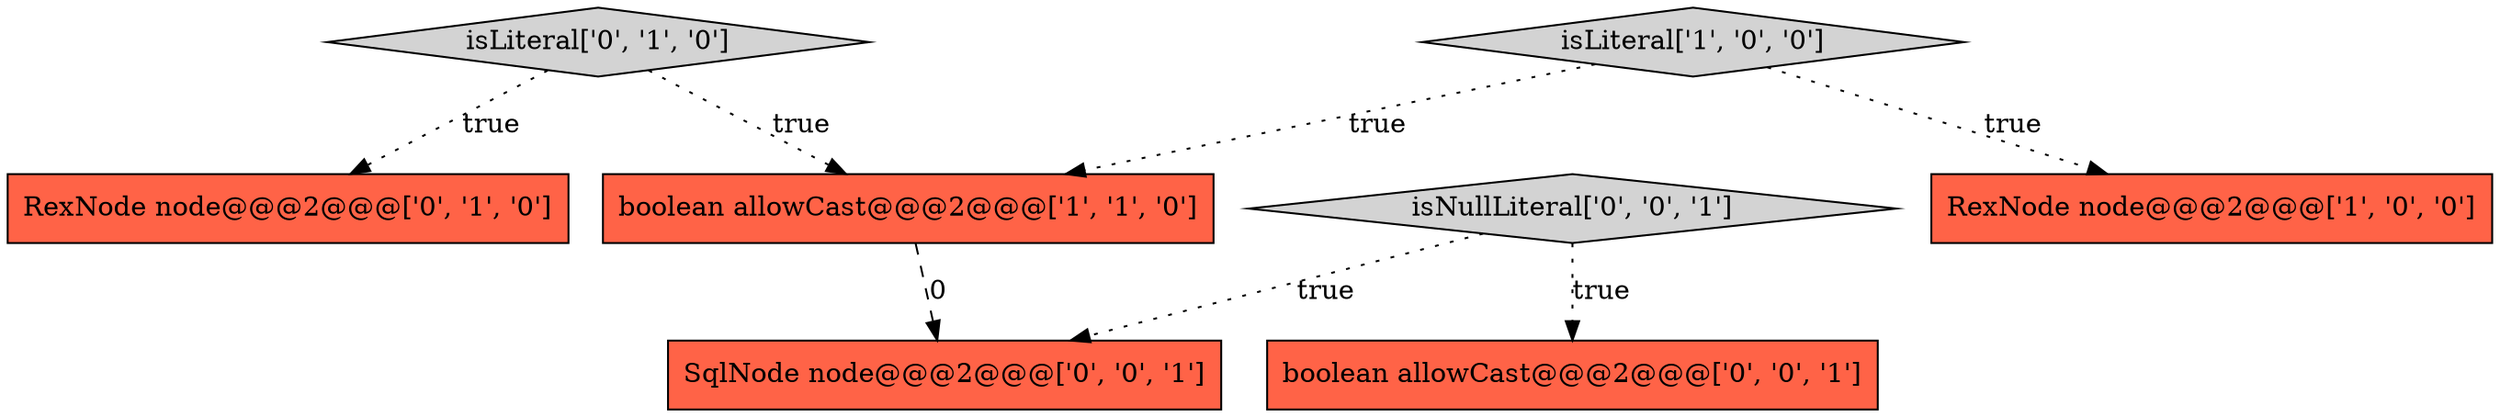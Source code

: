 digraph {
3 [style = filled, label = "RexNode node@@@2@@@['0', '1', '0']", fillcolor = tomato, shape = box image = "AAA0AAABBB2BBB"];
0 [style = filled, label = "RexNode node@@@2@@@['1', '0', '0']", fillcolor = tomato, shape = box image = "AAA0AAABBB1BBB"];
4 [style = filled, label = "isLiteral['0', '1', '0']", fillcolor = lightgray, shape = diamond image = "AAA0AAABBB2BBB"];
6 [style = filled, label = "isNullLiteral['0', '0', '1']", fillcolor = lightgray, shape = diamond image = "AAA0AAABBB3BBB"];
1 [style = filled, label = "isLiteral['1', '0', '0']", fillcolor = lightgray, shape = diamond image = "AAA0AAABBB1BBB"];
2 [style = filled, label = "boolean allowCast@@@2@@@['1', '1', '0']", fillcolor = tomato, shape = box image = "AAA0AAABBB1BBB"];
7 [style = filled, label = "SqlNode node@@@2@@@['0', '0', '1']", fillcolor = tomato, shape = box image = "AAA0AAABBB3BBB"];
5 [style = filled, label = "boolean allowCast@@@2@@@['0', '0', '1']", fillcolor = tomato, shape = box image = "AAA0AAABBB3BBB"];
1->2 [style = dotted, label="true"];
6->5 [style = dotted, label="true"];
1->0 [style = dotted, label="true"];
2->7 [style = dashed, label="0"];
4->3 [style = dotted, label="true"];
6->7 [style = dotted, label="true"];
4->2 [style = dotted, label="true"];
}
